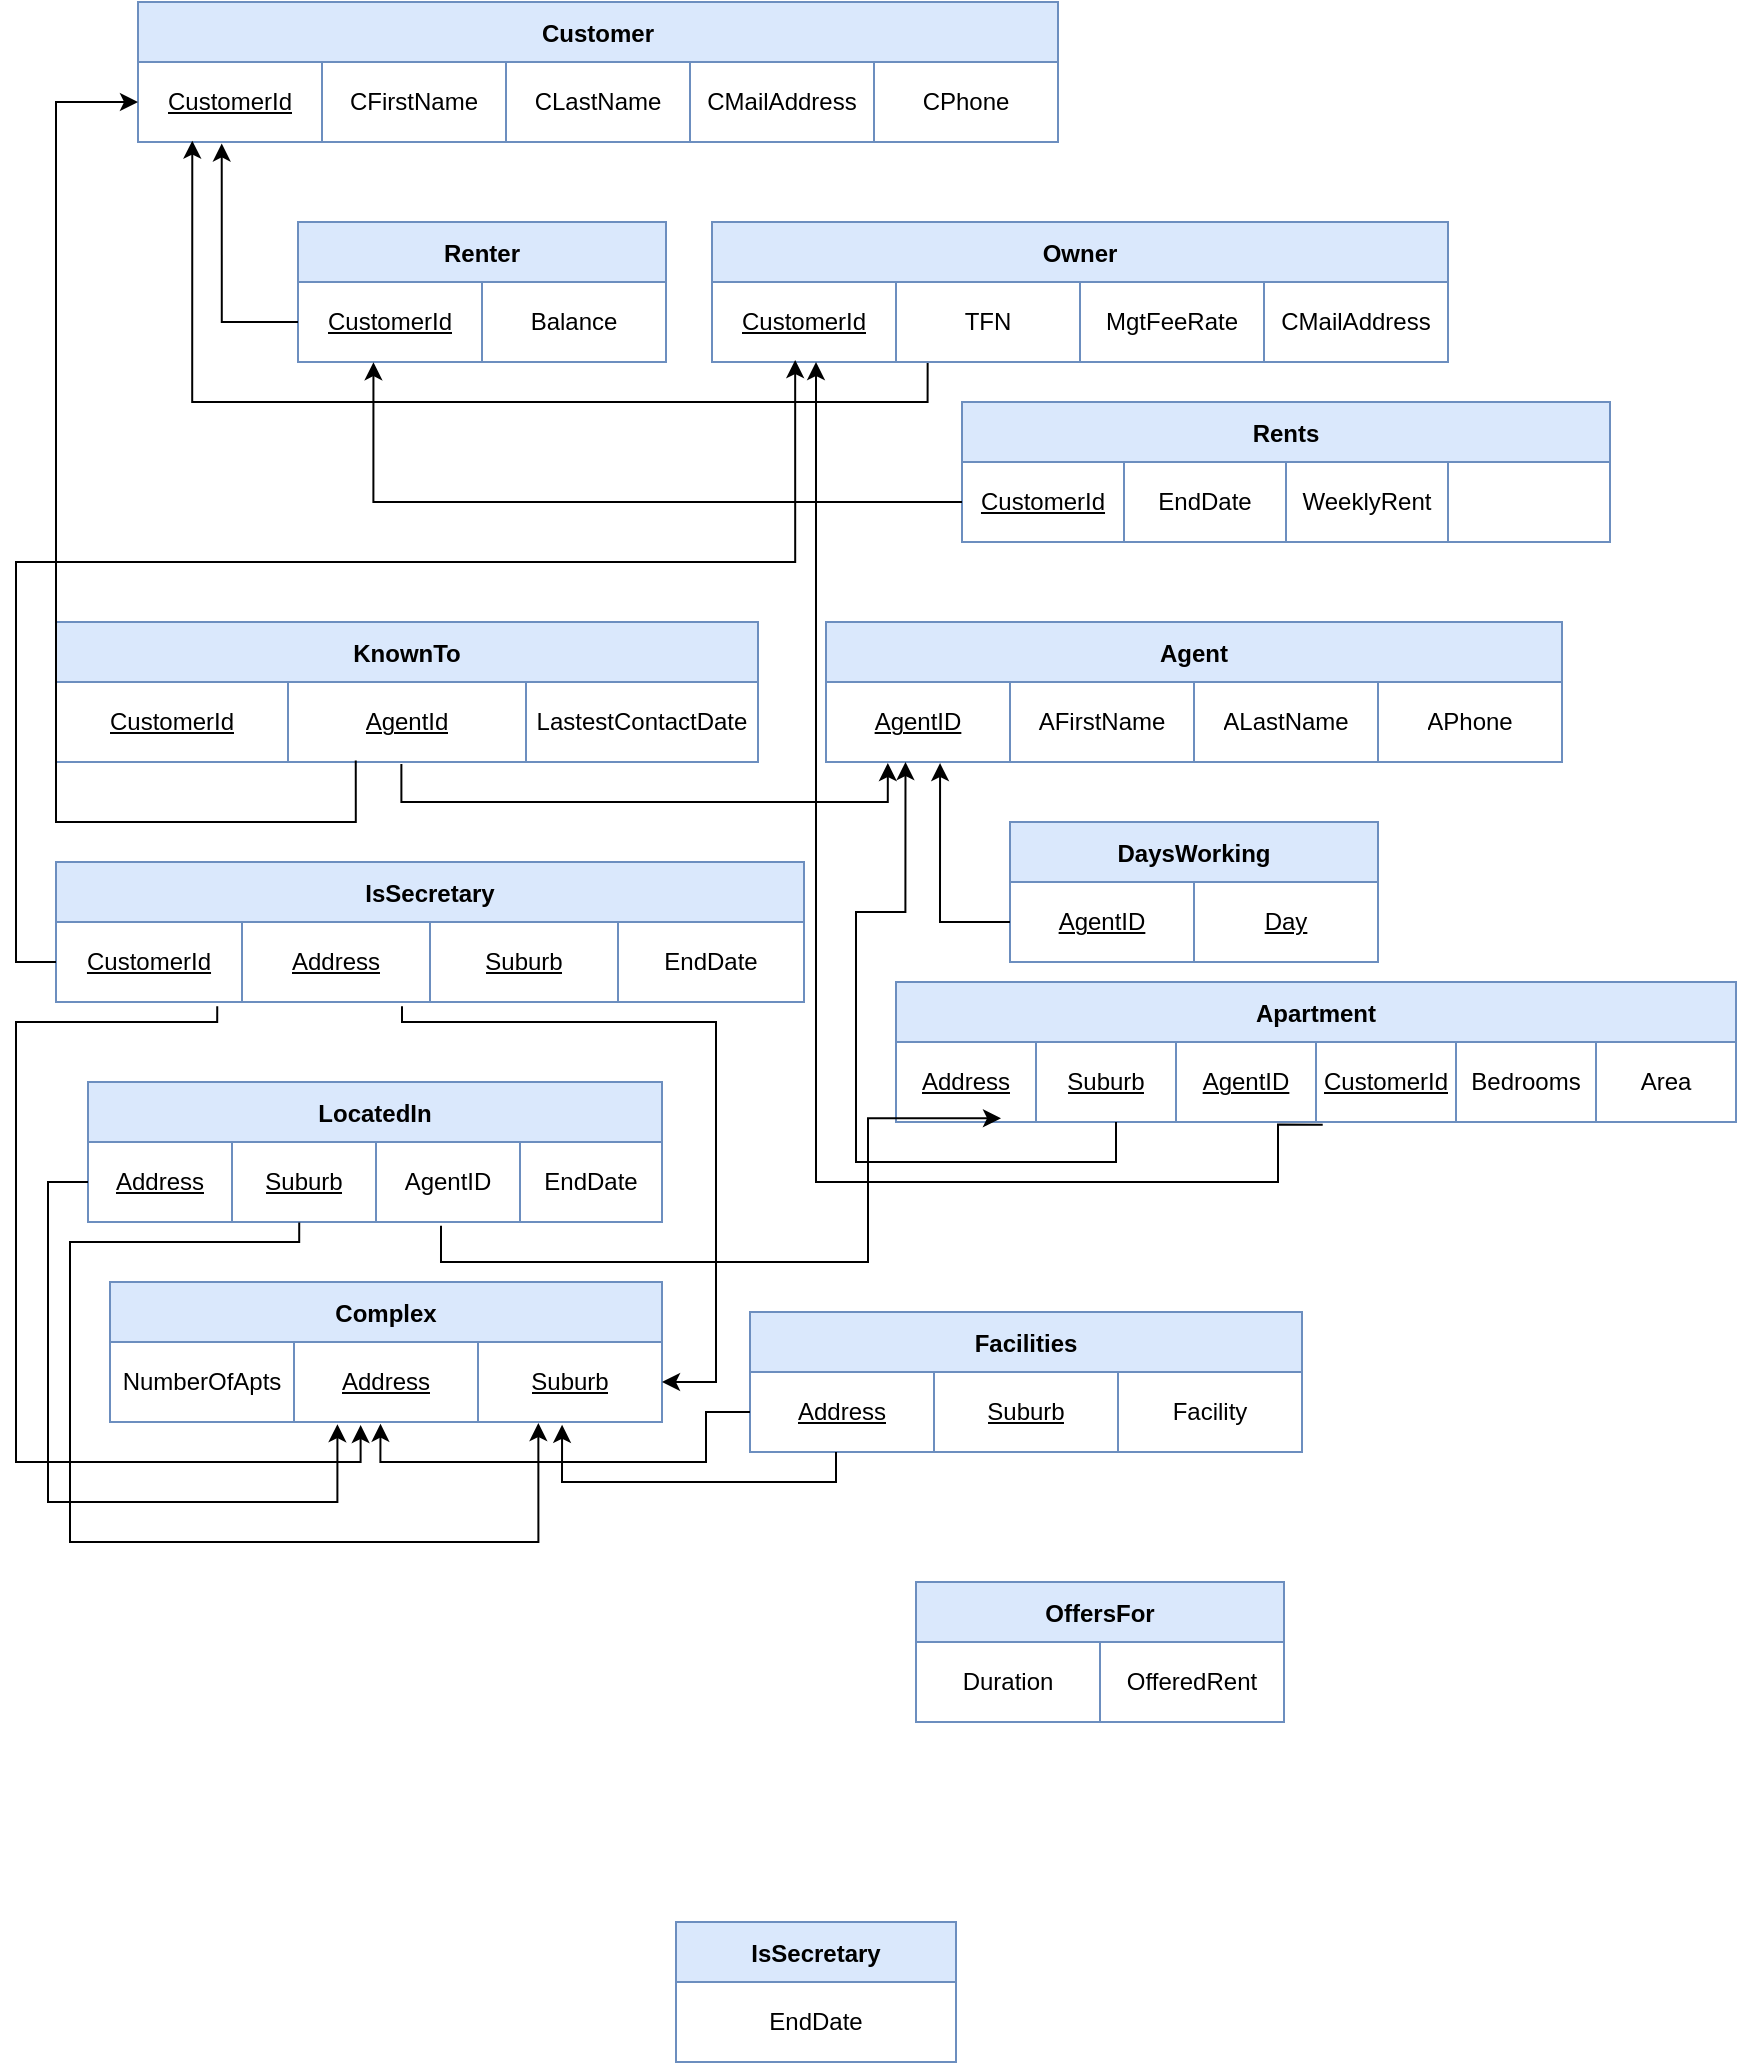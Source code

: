 <mxfile version="24.7.7">
  <diagram name="Page-1" id="ufqYNjg92byhrukvcaqh">
    <mxGraphModel dx="940" dy="607" grid="1" gridSize="10" guides="1" tooltips="1" connect="1" arrows="1" fold="1" page="1" pageScale="1" pageWidth="850" pageHeight="1100" background="none" math="0" shadow="0">
      <root>
        <mxCell id="0" />
        <mxCell id="1" parent="0" />
        <mxCell id="2R5hjLg45iW2WfX7kjv6-1" value="Customer" style="shape=table;startSize=30;container=1;collapsible=0;childLayout=tableLayout;fillColor=#dae8fc;strokeColor=#6c8ebf;fontStyle=1" vertex="1" parent="1">
          <mxGeometry x="81" y="40" width="460" height="70" as="geometry" />
        </mxCell>
        <mxCell id="2R5hjLg45iW2WfX7kjv6-6" value="" style="shape=tableRow;horizontal=0;startSize=0;swimlaneHead=0;swimlaneBody=0;strokeColor=inherit;top=0;left=0;bottom=0;right=0;collapsible=0;dropTarget=0;fillColor=none;points=[[0,0.5],[1,0.5]];portConstraint=eastwest;" vertex="1" parent="2R5hjLg45iW2WfX7kjv6-1">
          <mxGeometry y="30" width="460" height="40" as="geometry" />
        </mxCell>
        <mxCell id="2R5hjLg45iW2WfX7kjv6-7" value="&lt;u&gt;CustomerId&lt;/u&gt;" style="shape=partialRectangle;html=1;whiteSpace=wrap;connectable=0;strokeColor=inherit;overflow=hidden;fillColor=none;top=0;left=0;bottom=0;right=0;pointerEvents=1;fontStyle=0" vertex="1" parent="2R5hjLg45iW2WfX7kjv6-6">
          <mxGeometry width="92" height="40" as="geometry">
            <mxRectangle width="92" height="40" as="alternateBounds" />
          </mxGeometry>
        </mxCell>
        <mxCell id="2R5hjLg45iW2WfX7kjv6-8" value="CFirstName" style="shape=partialRectangle;html=1;whiteSpace=wrap;connectable=0;strokeColor=inherit;overflow=hidden;fillColor=none;top=0;left=0;bottom=0;right=0;pointerEvents=1;" vertex="1" parent="2R5hjLg45iW2WfX7kjv6-6">
          <mxGeometry x="92" width="92" height="40" as="geometry">
            <mxRectangle width="92" height="40" as="alternateBounds" />
          </mxGeometry>
        </mxCell>
        <mxCell id="2R5hjLg45iW2WfX7kjv6-9" value="CLastName" style="shape=partialRectangle;html=1;whiteSpace=wrap;connectable=0;strokeColor=inherit;overflow=hidden;fillColor=none;top=0;left=0;bottom=0;right=0;pointerEvents=1;" vertex="1" parent="2R5hjLg45iW2WfX7kjv6-6">
          <mxGeometry x="184" width="92" height="40" as="geometry">
            <mxRectangle width="92" height="40" as="alternateBounds" />
          </mxGeometry>
        </mxCell>
        <mxCell id="2R5hjLg45iW2WfX7kjv6-35" value="CMailAddress" style="shape=partialRectangle;html=1;whiteSpace=wrap;connectable=0;strokeColor=inherit;overflow=hidden;fillColor=none;top=0;left=0;bottom=0;right=0;pointerEvents=1;" vertex="1" parent="2R5hjLg45iW2WfX7kjv6-6">
          <mxGeometry x="276" width="92" height="40" as="geometry">
            <mxRectangle width="92" height="40" as="alternateBounds" />
          </mxGeometry>
        </mxCell>
        <mxCell id="2R5hjLg45iW2WfX7kjv6-36" value="CPhone" style="shape=partialRectangle;html=1;whiteSpace=wrap;connectable=0;strokeColor=inherit;overflow=hidden;fillColor=none;top=0;left=0;bottom=0;right=0;pointerEvents=1;" vertex="1" parent="2R5hjLg45iW2WfX7kjv6-6">
          <mxGeometry x="368" width="92" height="40" as="geometry">
            <mxRectangle width="92" height="40" as="alternateBounds" />
          </mxGeometry>
        </mxCell>
        <mxCell id="2R5hjLg45iW2WfX7kjv6-38" value="Owner" style="shape=table;startSize=30;container=1;collapsible=0;childLayout=tableLayout;fillColor=#dae8fc;strokeColor=#6c8ebf;fontStyle=1" vertex="1" parent="1">
          <mxGeometry x="368" y="150" width="368" height="70" as="geometry" />
        </mxCell>
        <mxCell id="2R5hjLg45iW2WfX7kjv6-39" value="" style="shape=tableRow;horizontal=0;startSize=0;swimlaneHead=0;swimlaneBody=0;strokeColor=inherit;top=0;left=0;bottom=0;right=0;collapsible=0;dropTarget=0;fillColor=none;points=[[0,0.5],[1,0.5]];portConstraint=eastwest;" vertex="1" parent="2R5hjLg45iW2WfX7kjv6-38">
          <mxGeometry y="30" width="368" height="40" as="geometry" />
        </mxCell>
        <mxCell id="2R5hjLg45iW2WfX7kjv6-119" value="&lt;u&gt;CustomerId&lt;/u&gt;" style="shape=partialRectangle;html=1;whiteSpace=wrap;connectable=0;strokeColor=inherit;overflow=hidden;fillColor=none;top=0;left=0;bottom=0;right=0;pointerEvents=1;" vertex="1" parent="2R5hjLg45iW2WfX7kjv6-39">
          <mxGeometry width="92" height="40" as="geometry">
            <mxRectangle width="92" height="40" as="alternateBounds" />
          </mxGeometry>
        </mxCell>
        <mxCell id="2R5hjLg45iW2WfX7kjv6-41" value="TFN" style="shape=partialRectangle;html=1;whiteSpace=wrap;connectable=0;strokeColor=inherit;overflow=hidden;fillColor=none;top=0;left=0;bottom=0;right=0;pointerEvents=1;" vertex="1" parent="2R5hjLg45iW2WfX7kjv6-39">
          <mxGeometry x="92" width="92" height="40" as="geometry">
            <mxRectangle width="92" height="40" as="alternateBounds" />
          </mxGeometry>
        </mxCell>
        <mxCell id="2R5hjLg45iW2WfX7kjv6-42" value="MgtFeeRate" style="shape=partialRectangle;html=1;whiteSpace=wrap;connectable=0;strokeColor=inherit;overflow=hidden;fillColor=none;top=0;left=0;bottom=0;right=0;pointerEvents=1;" vertex="1" parent="2R5hjLg45iW2WfX7kjv6-39">
          <mxGeometry x="184" width="92" height="40" as="geometry">
            <mxRectangle width="92" height="40" as="alternateBounds" />
          </mxGeometry>
        </mxCell>
        <mxCell id="2R5hjLg45iW2WfX7kjv6-43" value="CMailAddress" style="shape=partialRectangle;html=1;whiteSpace=wrap;connectable=0;strokeColor=inherit;overflow=hidden;fillColor=none;top=0;left=0;bottom=0;right=0;pointerEvents=1;" vertex="1" parent="2R5hjLg45iW2WfX7kjv6-39">
          <mxGeometry x="276" width="92" height="40" as="geometry">
            <mxRectangle width="92" height="40" as="alternateBounds" />
          </mxGeometry>
        </mxCell>
        <mxCell id="2R5hjLg45iW2WfX7kjv6-45" value="Renter" style="shape=table;startSize=30;container=1;collapsible=0;childLayout=tableLayout;fillColor=#dae8fc;strokeColor=#6c8ebf;fontStyle=1" vertex="1" parent="1">
          <mxGeometry x="161" y="150" width="184" height="70" as="geometry" />
        </mxCell>
        <mxCell id="2R5hjLg45iW2WfX7kjv6-46" value="" style="shape=tableRow;horizontal=0;startSize=0;swimlaneHead=0;swimlaneBody=0;strokeColor=inherit;top=0;left=0;bottom=0;right=0;collapsible=0;dropTarget=0;fillColor=none;points=[[0,0.5],[1,0.5]];portConstraint=eastwest;" vertex="1" parent="2R5hjLg45iW2WfX7kjv6-45">
          <mxGeometry y="30" width="184" height="40" as="geometry" />
        </mxCell>
        <mxCell id="2R5hjLg45iW2WfX7kjv6-120" value="&lt;u&gt;CustomerId&lt;/u&gt;" style="shape=partialRectangle;html=1;whiteSpace=wrap;connectable=0;strokeColor=inherit;overflow=hidden;fillColor=none;top=0;left=0;bottom=0;right=0;pointerEvents=1;" vertex="1" parent="2R5hjLg45iW2WfX7kjv6-46">
          <mxGeometry width="92" height="40" as="geometry">
            <mxRectangle width="92" height="40" as="alternateBounds" />
          </mxGeometry>
        </mxCell>
        <mxCell id="2R5hjLg45iW2WfX7kjv6-48" value="Balance" style="shape=partialRectangle;html=1;whiteSpace=wrap;connectable=0;strokeColor=inherit;overflow=hidden;fillColor=none;top=0;left=0;bottom=0;right=0;pointerEvents=1;" vertex="1" parent="2R5hjLg45iW2WfX7kjv6-46">
          <mxGeometry x="92" width="92" height="40" as="geometry">
            <mxRectangle width="92" height="40" as="alternateBounds" />
          </mxGeometry>
        </mxCell>
        <mxCell id="2R5hjLg45iW2WfX7kjv6-50" value="Complex" style="shape=table;startSize=30;container=1;collapsible=0;childLayout=tableLayout;fillColor=#dae8fc;strokeColor=#6c8ebf;fontStyle=1" vertex="1" parent="1">
          <mxGeometry x="67" y="680" width="276" height="70" as="geometry" />
        </mxCell>
        <mxCell id="2R5hjLg45iW2WfX7kjv6-51" value="" style="shape=tableRow;horizontal=0;startSize=0;swimlaneHead=0;swimlaneBody=0;strokeColor=inherit;top=0;left=0;bottom=0;right=0;collapsible=0;dropTarget=0;fillColor=none;points=[[0,0.5],[1,0.5]];portConstraint=eastwest;" vertex="1" parent="2R5hjLg45iW2WfX7kjv6-50">
          <mxGeometry y="30" width="276" height="40" as="geometry" />
        </mxCell>
        <mxCell id="2R5hjLg45iW2WfX7kjv6-52" value="NumberOfApts" style="shape=partialRectangle;html=1;whiteSpace=wrap;connectable=0;strokeColor=inherit;overflow=hidden;fillColor=none;top=0;left=0;bottom=0;right=0;pointerEvents=1;" vertex="1" parent="2R5hjLg45iW2WfX7kjv6-51">
          <mxGeometry width="92" height="40" as="geometry">
            <mxRectangle width="92" height="40" as="alternateBounds" />
          </mxGeometry>
        </mxCell>
        <mxCell id="2R5hjLg45iW2WfX7kjv6-53" value="&lt;u&gt;Address&lt;/u&gt;" style="shape=partialRectangle;html=1;whiteSpace=wrap;connectable=0;strokeColor=inherit;overflow=hidden;fillColor=none;top=0;left=0;bottom=0;right=0;pointerEvents=1;" vertex="1" parent="2R5hjLg45iW2WfX7kjv6-51">
          <mxGeometry x="92" width="92" height="40" as="geometry">
            <mxRectangle width="92" height="40" as="alternateBounds" />
          </mxGeometry>
        </mxCell>
        <mxCell id="2R5hjLg45iW2WfX7kjv6-54" value="&lt;u&gt;Suburb&lt;/u&gt;" style="shape=partialRectangle;html=1;whiteSpace=wrap;connectable=0;strokeColor=inherit;overflow=hidden;fillColor=none;top=0;left=0;bottom=0;right=0;pointerEvents=1;" vertex="1" parent="2R5hjLg45iW2WfX7kjv6-51">
          <mxGeometry x="184" width="92" height="40" as="geometry">
            <mxRectangle width="92" height="40" as="alternateBounds" />
          </mxGeometry>
        </mxCell>
        <mxCell id="2R5hjLg45iW2WfX7kjv6-56" value="Facilities" style="shape=table;startSize=30;container=1;collapsible=0;childLayout=tableLayout;fillColor=#dae8fc;strokeColor=#6c8ebf;fontStyle=1" vertex="1" parent="1">
          <mxGeometry x="387" y="695" width="276" height="70" as="geometry" />
        </mxCell>
        <mxCell id="2R5hjLg45iW2WfX7kjv6-57" value="" style="shape=tableRow;horizontal=0;startSize=0;swimlaneHead=0;swimlaneBody=0;strokeColor=inherit;top=0;left=0;bottom=0;right=0;collapsible=0;dropTarget=0;fillColor=none;points=[[0,0.5],[1,0.5]];portConstraint=eastwest;" vertex="1" parent="2R5hjLg45iW2WfX7kjv6-56">
          <mxGeometry y="30" width="276" height="40" as="geometry" />
        </mxCell>
        <mxCell id="2R5hjLg45iW2WfX7kjv6-58" value="&lt;u&gt;Address&lt;/u&gt;" style="shape=partialRectangle;html=1;whiteSpace=wrap;connectable=0;strokeColor=inherit;overflow=hidden;fillColor=none;top=0;left=0;bottom=0;right=0;pointerEvents=1;" vertex="1" parent="2R5hjLg45iW2WfX7kjv6-57">
          <mxGeometry width="92" height="40" as="geometry">
            <mxRectangle width="92" height="40" as="alternateBounds" />
          </mxGeometry>
        </mxCell>
        <mxCell id="2R5hjLg45iW2WfX7kjv6-59" value="&lt;u&gt;Suburb&lt;/u&gt;" style="shape=partialRectangle;html=1;whiteSpace=wrap;connectable=0;strokeColor=inherit;overflow=hidden;fillColor=none;top=0;left=0;bottom=0;right=0;pointerEvents=1;" vertex="1" parent="2R5hjLg45iW2WfX7kjv6-57">
          <mxGeometry x="92" width="92" height="40" as="geometry">
            <mxRectangle width="92" height="40" as="alternateBounds" />
          </mxGeometry>
        </mxCell>
        <mxCell id="2R5hjLg45iW2WfX7kjv6-61" value="Facility" style="shape=partialRectangle;html=1;whiteSpace=wrap;connectable=0;strokeColor=inherit;overflow=hidden;fillColor=none;top=0;left=0;bottom=0;right=0;pointerEvents=1;" vertex="1" parent="2R5hjLg45iW2WfX7kjv6-57">
          <mxGeometry x="184" width="92" height="40" as="geometry">
            <mxRectangle width="92" height="40" as="alternateBounds" />
          </mxGeometry>
        </mxCell>
        <mxCell id="2R5hjLg45iW2WfX7kjv6-70" style="edgeStyle=orthogonalEdgeStyle;rounded=0;orthogonalLoop=1;jettySize=auto;html=1;exitX=0;exitY=0.5;exitDx=0;exitDy=0;entryX=0.49;entryY=1.021;entryDx=0;entryDy=0;entryPerimeter=0;" edge="1" parent="1" source="2R5hjLg45iW2WfX7kjv6-57" target="2R5hjLg45iW2WfX7kjv6-51">
          <mxGeometry relative="1" as="geometry">
            <mxPoint x="217" y="730" as="targetPoint" />
          </mxGeometry>
        </mxCell>
        <mxCell id="2R5hjLg45iW2WfX7kjv6-186" style="edgeStyle=orthogonalEdgeStyle;rounded=0;orthogonalLoop=1;jettySize=auto;html=1;exitX=0.508;exitY=1.033;exitDx=0;exitDy=0;exitPerimeter=0;" edge="1" parent="1" source="2R5hjLg45iW2WfX7kjv6-73" target="2R5hjLg45iW2WfX7kjv6-39">
          <mxGeometry relative="1" as="geometry">
            <mxPoint x="380" y="250" as="targetPoint" />
            <Array as="points">
              <mxPoint x="651" y="630" />
              <mxPoint x="420" y="630" />
            </Array>
          </mxGeometry>
        </mxCell>
        <mxCell id="2R5hjLg45iW2WfX7kjv6-72" value="Apartment" style="shape=table;startSize=30;container=1;collapsible=0;childLayout=tableLayout;fillColor=#dae8fc;strokeColor=#6c8ebf;fontStyle=1" vertex="1" parent="1">
          <mxGeometry x="460" y="530" width="420" height="70" as="geometry" />
        </mxCell>
        <mxCell id="2R5hjLg45iW2WfX7kjv6-73" value="" style="shape=tableRow;horizontal=0;startSize=0;swimlaneHead=0;swimlaneBody=0;strokeColor=inherit;top=0;left=0;bottom=0;right=0;collapsible=0;dropTarget=0;fillColor=none;points=[[0,0.5],[1,0.5]];portConstraint=eastwest;" vertex="1" parent="2R5hjLg45iW2WfX7kjv6-72">
          <mxGeometry y="30" width="420" height="40" as="geometry" />
        </mxCell>
        <mxCell id="2R5hjLg45iW2WfX7kjv6-192" value="&lt;u&gt;Address&lt;/u&gt;" style="shape=partialRectangle;html=1;whiteSpace=wrap;connectable=0;strokeColor=inherit;overflow=hidden;fillColor=none;top=0;left=0;bottom=0;right=0;pointerEvents=1;" vertex="1" parent="2R5hjLg45iW2WfX7kjv6-73">
          <mxGeometry width="70" height="40" as="geometry">
            <mxRectangle width="70" height="40" as="alternateBounds" />
          </mxGeometry>
        </mxCell>
        <mxCell id="2R5hjLg45iW2WfX7kjv6-191" value="&lt;u&gt;Suburb&lt;/u&gt;" style="shape=partialRectangle;html=1;whiteSpace=wrap;connectable=0;strokeColor=inherit;overflow=hidden;fillColor=none;top=0;left=0;bottom=0;right=0;pointerEvents=1;" vertex="1" parent="2R5hjLg45iW2WfX7kjv6-73">
          <mxGeometry x="70" width="70" height="40" as="geometry">
            <mxRectangle width="70" height="40" as="alternateBounds" />
          </mxGeometry>
        </mxCell>
        <mxCell id="2R5hjLg45iW2WfX7kjv6-74" value="&lt;u&gt;AgentID&lt;/u&gt;" style="shape=partialRectangle;html=1;whiteSpace=wrap;connectable=0;strokeColor=inherit;overflow=hidden;fillColor=none;top=0;left=0;bottom=0;right=0;pointerEvents=1;" vertex="1" parent="2R5hjLg45iW2WfX7kjv6-73">
          <mxGeometry x="140" width="70" height="40" as="geometry">
            <mxRectangle width="70" height="40" as="alternateBounds" />
          </mxGeometry>
        </mxCell>
        <mxCell id="2R5hjLg45iW2WfX7kjv6-185" value="&lt;u&gt;CustomerId&lt;/u&gt;" style="shape=partialRectangle;html=1;whiteSpace=wrap;connectable=0;strokeColor=inherit;overflow=hidden;fillColor=none;top=0;left=0;bottom=0;right=0;pointerEvents=1;" vertex="1" parent="2R5hjLg45iW2WfX7kjv6-73">
          <mxGeometry x="210" width="70" height="40" as="geometry">
            <mxRectangle width="70" height="40" as="alternateBounds" />
          </mxGeometry>
        </mxCell>
        <mxCell id="2R5hjLg45iW2WfX7kjv6-75" value="Bedrooms" style="shape=partialRectangle;html=1;whiteSpace=wrap;connectable=0;strokeColor=inherit;overflow=hidden;fillColor=none;top=0;left=0;bottom=0;right=0;pointerEvents=1;" vertex="1" parent="2R5hjLg45iW2WfX7kjv6-73">
          <mxGeometry x="280" width="70" height="40" as="geometry">
            <mxRectangle width="70" height="40" as="alternateBounds" />
          </mxGeometry>
        </mxCell>
        <mxCell id="2R5hjLg45iW2WfX7kjv6-76" value="Area" style="shape=partialRectangle;html=1;whiteSpace=wrap;connectable=0;strokeColor=inherit;overflow=hidden;fillColor=none;top=0;left=0;bottom=0;right=0;pointerEvents=1;" vertex="1" parent="2R5hjLg45iW2WfX7kjv6-73">
          <mxGeometry x="350" width="70" height="40" as="geometry">
            <mxRectangle width="70" height="40" as="alternateBounds" />
          </mxGeometry>
        </mxCell>
        <mxCell id="2R5hjLg45iW2WfX7kjv6-98" value="Rents" style="shape=table;startSize=30;container=1;collapsible=0;childLayout=tableLayout;fillColor=#dae8fc;strokeColor=#6c8ebf;fontStyle=1" vertex="1" parent="1">
          <mxGeometry x="493" y="240" width="324" height="70" as="geometry" />
        </mxCell>
        <mxCell id="2R5hjLg45iW2WfX7kjv6-99" value="" style="shape=tableRow;horizontal=0;startSize=0;swimlaneHead=0;swimlaneBody=0;strokeColor=inherit;top=0;left=0;bottom=0;right=0;collapsible=0;dropTarget=0;fillColor=none;points=[[0,0.5],[1,0.5]];portConstraint=eastwest;" vertex="1" parent="2R5hjLg45iW2WfX7kjv6-98">
          <mxGeometry y="30" width="324" height="40" as="geometry" />
        </mxCell>
        <mxCell id="2R5hjLg45iW2WfX7kjv6-188" value="&lt;u&gt;CustomerId&lt;/u&gt;" style="shape=partialRectangle;html=1;whiteSpace=wrap;connectable=0;strokeColor=inherit;overflow=hidden;fillColor=none;top=0;left=0;bottom=0;right=0;pointerEvents=1;" vertex="1" parent="2R5hjLg45iW2WfX7kjv6-99">
          <mxGeometry width="81" height="40" as="geometry">
            <mxRectangle width="81" height="40" as="alternateBounds" />
          </mxGeometry>
        </mxCell>
        <mxCell id="2R5hjLg45iW2WfX7kjv6-100" value="EndDate" style="shape=partialRectangle;html=1;whiteSpace=wrap;connectable=0;strokeColor=inherit;overflow=hidden;fillColor=none;top=0;left=0;bottom=0;right=0;pointerEvents=1;" vertex="1" parent="2R5hjLg45iW2WfX7kjv6-99">
          <mxGeometry x="81" width="81" height="40" as="geometry">
            <mxRectangle width="81" height="40" as="alternateBounds" />
          </mxGeometry>
        </mxCell>
        <mxCell id="2R5hjLg45iW2WfX7kjv6-101" value="WeeklyRent" style="shape=partialRectangle;html=1;whiteSpace=wrap;connectable=0;strokeColor=inherit;overflow=hidden;fillColor=none;top=0;left=0;bottom=0;right=0;pointerEvents=1;" vertex="1" parent="2R5hjLg45iW2WfX7kjv6-99">
          <mxGeometry x="162" width="81" height="40" as="geometry">
            <mxRectangle width="81" height="40" as="alternateBounds" />
          </mxGeometry>
        </mxCell>
        <mxCell id="2R5hjLg45iW2WfX7kjv6-190" style="shape=partialRectangle;html=1;whiteSpace=wrap;connectable=0;strokeColor=inherit;overflow=hidden;fillColor=none;top=0;left=0;bottom=0;right=0;pointerEvents=1;" vertex="1" parent="2R5hjLg45iW2WfX7kjv6-99">
          <mxGeometry x="243" width="81" height="40" as="geometry">
            <mxRectangle width="81" height="40" as="alternateBounds" />
          </mxGeometry>
        </mxCell>
        <mxCell id="2R5hjLg45iW2WfX7kjv6-102" value="OffersFor" style="shape=table;startSize=30;container=1;collapsible=0;childLayout=tableLayout;fillColor=#dae8fc;strokeColor=#6c8ebf;fontStyle=1" vertex="1" parent="1">
          <mxGeometry x="470" y="830" width="184" height="70" as="geometry" />
        </mxCell>
        <mxCell id="2R5hjLg45iW2WfX7kjv6-103" value="" style="shape=tableRow;horizontal=0;startSize=0;swimlaneHead=0;swimlaneBody=0;strokeColor=inherit;top=0;left=0;bottom=0;right=0;collapsible=0;dropTarget=0;fillColor=none;points=[[0,0.5],[1,0.5]];portConstraint=eastwest;" vertex="1" parent="2R5hjLg45iW2WfX7kjv6-102">
          <mxGeometry y="30" width="184" height="40" as="geometry" />
        </mxCell>
        <mxCell id="2R5hjLg45iW2WfX7kjv6-104" value="Duration" style="shape=partialRectangle;html=1;whiteSpace=wrap;connectable=0;strokeColor=inherit;overflow=hidden;fillColor=none;top=0;left=0;bottom=0;right=0;pointerEvents=1;" vertex="1" parent="2R5hjLg45iW2WfX7kjv6-103">
          <mxGeometry width="92" height="40" as="geometry">
            <mxRectangle width="92" height="40" as="alternateBounds" />
          </mxGeometry>
        </mxCell>
        <mxCell id="2R5hjLg45iW2WfX7kjv6-105" value="OfferedRent" style="shape=partialRectangle;html=1;whiteSpace=wrap;connectable=0;strokeColor=inherit;overflow=hidden;fillColor=none;top=0;left=0;bottom=0;right=0;pointerEvents=1;" vertex="1" parent="2R5hjLg45iW2WfX7kjv6-103">
          <mxGeometry x="92" width="92" height="40" as="geometry">
            <mxRectangle width="92" height="40" as="alternateBounds" />
          </mxGeometry>
        </mxCell>
        <mxCell id="2R5hjLg45iW2WfX7kjv6-106" value="KnownTo" style="shape=table;startSize=30;container=1;collapsible=0;childLayout=tableLayout;fillColor=#dae8fc;strokeColor=#6c8ebf;fontStyle=1" vertex="1" parent="1">
          <mxGeometry x="40" y="350" width="351" height="70" as="geometry" />
        </mxCell>
        <mxCell id="2R5hjLg45iW2WfX7kjv6-107" value="" style="shape=tableRow;horizontal=0;startSize=0;swimlaneHead=0;swimlaneBody=0;strokeColor=inherit;top=0;left=0;bottom=0;right=0;collapsible=0;dropTarget=0;fillColor=none;points=[[0,0.5],[1,0.5]];portConstraint=eastwest;" vertex="1" parent="2R5hjLg45iW2WfX7kjv6-106">
          <mxGeometry y="30" width="351" height="40" as="geometry" />
        </mxCell>
        <mxCell id="2R5hjLg45iW2WfX7kjv6-126" value="&lt;u&gt;CustomerId&lt;/u&gt;" style="shape=partialRectangle;html=1;whiteSpace=wrap;connectable=0;strokeColor=inherit;overflow=hidden;fillColor=none;top=0;left=0;bottom=0;right=0;pointerEvents=1;" vertex="1" parent="2R5hjLg45iW2WfX7kjv6-107">
          <mxGeometry width="116" height="40" as="geometry">
            <mxRectangle width="116" height="40" as="alternateBounds" />
          </mxGeometry>
        </mxCell>
        <mxCell id="2R5hjLg45iW2WfX7kjv6-127" value="&lt;u&gt;AgentId&lt;/u&gt;" style="shape=partialRectangle;html=1;whiteSpace=wrap;connectable=0;strokeColor=inherit;overflow=hidden;fillColor=none;top=0;left=0;bottom=0;right=0;pointerEvents=1;" vertex="1" parent="2R5hjLg45iW2WfX7kjv6-107">
          <mxGeometry x="116" width="119" height="40" as="geometry">
            <mxRectangle width="119" height="40" as="alternateBounds" />
          </mxGeometry>
        </mxCell>
        <mxCell id="2R5hjLg45iW2WfX7kjv6-108" value="LastestContactDate" style="shape=partialRectangle;html=1;whiteSpace=wrap;connectable=0;strokeColor=inherit;overflow=hidden;fillColor=none;top=0;left=0;bottom=0;right=0;pointerEvents=1;" vertex="1" parent="2R5hjLg45iW2WfX7kjv6-107">
          <mxGeometry x="235" width="116" height="40" as="geometry">
            <mxRectangle width="116" height="40" as="alternateBounds" />
          </mxGeometry>
        </mxCell>
        <mxCell id="2R5hjLg45iW2WfX7kjv6-110" value="IsSecretary" style="shape=table;startSize=30;container=1;collapsible=0;childLayout=tableLayout;fillColor=#dae8fc;strokeColor=#6c8ebf;fontStyle=1" vertex="1" parent="1">
          <mxGeometry x="40" y="470" width="374" height="70" as="geometry" />
        </mxCell>
        <mxCell id="2R5hjLg45iW2WfX7kjv6-111" value="" style="shape=tableRow;horizontal=0;startSize=0;swimlaneHead=0;swimlaneBody=0;strokeColor=inherit;top=0;left=0;bottom=0;right=0;collapsible=0;dropTarget=0;fillColor=none;points=[[0,0.5],[1,0.5]];portConstraint=eastwest;" vertex="1" parent="2R5hjLg45iW2WfX7kjv6-110">
          <mxGeometry y="30" width="374" height="40" as="geometry" />
        </mxCell>
        <mxCell id="2R5hjLg45iW2WfX7kjv6-165" value="&lt;u&gt;CustomerId&lt;/u&gt;" style="shape=partialRectangle;html=1;whiteSpace=wrap;connectable=0;strokeColor=inherit;overflow=hidden;fillColor=none;top=0;left=0;bottom=0;right=0;pointerEvents=1;" vertex="1" parent="2R5hjLg45iW2WfX7kjv6-111">
          <mxGeometry width="93" height="40" as="geometry">
            <mxRectangle width="93" height="40" as="alternateBounds" />
          </mxGeometry>
        </mxCell>
        <mxCell id="2R5hjLg45iW2WfX7kjv6-168" value="&lt;u&gt;Address&lt;/u&gt;" style="shape=partialRectangle;html=1;whiteSpace=wrap;connectable=0;strokeColor=inherit;overflow=hidden;fillColor=none;top=0;left=0;bottom=0;right=0;pointerEvents=1;" vertex="1" parent="2R5hjLg45iW2WfX7kjv6-111">
          <mxGeometry x="93" width="94" height="40" as="geometry">
            <mxRectangle width="94" height="40" as="alternateBounds" />
          </mxGeometry>
        </mxCell>
        <mxCell id="2R5hjLg45iW2WfX7kjv6-166" value="&lt;u&gt;Suburb&lt;/u&gt;" style="shape=partialRectangle;html=1;whiteSpace=wrap;connectable=0;strokeColor=inherit;overflow=hidden;fillColor=none;top=0;left=0;bottom=0;right=0;pointerEvents=1;" vertex="1" parent="2R5hjLg45iW2WfX7kjv6-111">
          <mxGeometry x="187" width="94" height="40" as="geometry">
            <mxRectangle width="94" height="40" as="alternateBounds" />
          </mxGeometry>
        </mxCell>
        <mxCell id="2R5hjLg45iW2WfX7kjv6-112" value="EndDate" style="shape=partialRectangle;html=1;whiteSpace=wrap;connectable=0;strokeColor=inherit;overflow=hidden;fillColor=none;top=0;left=0;bottom=0;right=0;pointerEvents=1;" vertex="1" parent="2R5hjLg45iW2WfX7kjv6-111">
          <mxGeometry x="281" width="93" height="40" as="geometry">
            <mxRectangle width="93" height="40" as="alternateBounds" />
          </mxGeometry>
        </mxCell>
        <mxCell id="2R5hjLg45iW2WfX7kjv6-113" value="IsSecretary" style="shape=table;startSize=30;container=1;collapsible=0;childLayout=tableLayout;fillColor=#dae8fc;strokeColor=#6c8ebf;fontStyle=1" vertex="1" parent="1">
          <mxGeometry x="350" y="1000" width="140" height="70" as="geometry" />
        </mxCell>
        <mxCell id="2R5hjLg45iW2WfX7kjv6-114" value="" style="shape=tableRow;horizontal=0;startSize=0;swimlaneHead=0;swimlaneBody=0;strokeColor=inherit;top=0;left=0;bottom=0;right=0;collapsible=0;dropTarget=0;fillColor=none;points=[[0,0.5],[1,0.5]];portConstraint=eastwest;" vertex="1" parent="2R5hjLg45iW2WfX7kjv6-113">
          <mxGeometry y="30" width="140" height="40" as="geometry" />
        </mxCell>
        <mxCell id="2R5hjLg45iW2WfX7kjv6-115" value="EndDate" style="shape=partialRectangle;html=1;whiteSpace=wrap;connectable=0;strokeColor=inherit;overflow=hidden;fillColor=none;top=0;left=0;bottom=0;right=0;pointerEvents=1;" vertex="1" parent="2R5hjLg45iW2WfX7kjv6-114">
          <mxGeometry width="140" height="40" as="geometry">
            <mxRectangle width="140" height="40" as="alternateBounds" />
          </mxGeometry>
        </mxCell>
        <mxCell id="2R5hjLg45iW2WfX7kjv6-116" value="LocatedIn" style="shape=table;startSize=30;container=1;collapsible=0;childLayout=tableLayout;fillColor=#dae8fc;strokeColor=#6c8ebf;fontStyle=1" vertex="1" parent="1">
          <mxGeometry x="56" y="580" width="287" height="70" as="geometry" />
        </mxCell>
        <mxCell id="2R5hjLg45iW2WfX7kjv6-117" value="" style="shape=tableRow;horizontal=0;startSize=0;swimlaneHead=0;swimlaneBody=0;strokeColor=inherit;top=0;left=0;bottom=0;right=0;collapsible=0;dropTarget=0;fillColor=none;points=[[0,0.5],[1,0.5]];portConstraint=eastwest;" vertex="1" parent="2R5hjLg45iW2WfX7kjv6-116">
          <mxGeometry y="30" width="287" height="40" as="geometry" />
        </mxCell>
        <mxCell id="2R5hjLg45iW2WfX7kjv6-176" value="&lt;u&gt;Address&lt;/u&gt;" style="shape=partialRectangle;html=1;whiteSpace=wrap;connectable=0;strokeColor=inherit;overflow=hidden;fillColor=none;top=0;left=0;bottom=0;right=0;pointerEvents=1;" vertex="1" parent="2R5hjLg45iW2WfX7kjv6-117">
          <mxGeometry width="72" height="40" as="geometry">
            <mxRectangle width="72" height="40" as="alternateBounds" />
          </mxGeometry>
        </mxCell>
        <mxCell id="2R5hjLg45iW2WfX7kjv6-175" value="&lt;u&gt;Suburb&lt;/u&gt;" style="shape=partialRectangle;html=1;whiteSpace=wrap;connectable=0;strokeColor=inherit;overflow=hidden;fillColor=none;top=0;left=0;bottom=0;right=0;pointerEvents=1;" vertex="1" parent="2R5hjLg45iW2WfX7kjv6-117">
          <mxGeometry x="72" width="72" height="40" as="geometry">
            <mxRectangle width="72" height="40" as="alternateBounds" />
          </mxGeometry>
        </mxCell>
        <mxCell id="2R5hjLg45iW2WfX7kjv6-173" value="AgentID" style="shape=partialRectangle;html=1;whiteSpace=wrap;connectable=0;strokeColor=inherit;overflow=hidden;fillColor=none;top=0;left=0;bottom=0;right=0;pointerEvents=1;" vertex="1" parent="2R5hjLg45iW2WfX7kjv6-117">
          <mxGeometry x="144" width="72" height="40" as="geometry">
            <mxRectangle width="72" height="40" as="alternateBounds" />
          </mxGeometry>
        </mxCell>
        <mxCell id="2R5hjLg45iW2WfX7kjv6-118" value="EndDate" style="shape=partialRectangle;html=1;whiteSpace=wrap;connectable=0;strokeColor=inherit;overflow=hidden;fillColor=none;top=0;left=0;bottom=0;right=0;pointerEvents=1;" vertex="1" parent="2R5hjLg45iW2WfX7kjv6-117">
          <mxGeometry x="216" width="71" height="40" as="geometry">
            <mxRectangle width="71" height="40" as="alternateBounds" />
          </mxGeometry>
        </mxCell>
        <mxCell id="2R5hjLg45iW2WfX7kjv6-124" style="edgeStyle=orthogonalEdgeStyle;rounded=0;orthogonalLoop=1;jettySize=auto;html=1;entryX=0.091;entryY=1.018;entryDx=0;entryDy=0;entryPerimeter=0;exitX=0;exitY=0.5;exitDx=0;exitDy=0;" edge="1" parent="1" source="2R5hjLg45iW2WfX7kjv6-46" target="2R5hjLg45iW2WfX7kjv6-6">
          <mxGeometry relative="1" as="geometry">
            <Array as="points">
              <mxPoint x="123" y="200" />
            </Array>
          </mxGeometry>
        </mxCell>
        <mxCell id="2R5hjLg45iW2WfX7kjv6-125" style="edgeStyle=orthogonalEdgeStyle;rounded=0;orthogonalLoop=1;jettySize=auto;html=1;exitX=0.293;exitY=1.013;exitDx=0;exitDy=0;exitPerimeter=0;entryX=0.059;entryY=0.983;entryDx=0;entryDy=0;entryPerimeter=0;" edge="1" parent="1" source="2R5hjLg45iW2WfX7kjv6-39" target="2R5hjLg45iW2WfX7kjv6-6">
          <mxGeometry relative="1" as="geometry">
            <mxPoint x="281.0" y="250" as="targetPoint" />
          </mxGeometry>
        </mxCell>
        <mxCell id="2R5hjLg45iW2WfX7kjv6-77" value="Agent" style="shape=table;startSize=30;container=1;collapsible=0;childLayout=tableLayout;fillColor=#dae8fc;strokeColor=#6c8ebf;fontStyle=1" vertex="1" parent="1">
          <mxGeometry x="425" y="350" width="368" height="70" as="geometry" />
        </mxCell>
        <mxCell id="2R5hjLg45iW2WfX7kjv6-78" value="" style="shape=tableRow;horizontal=0;startSize=0;swimlaneHead=0;swimlaneBody=0;strokeColor=inherit;top=0;left=0;bottom=0;right=0;collapsible=0;dropTarget=0;fillColor=none;points=[[0,0.5],[1,0.5]];portConstraint=eastwest;" vertex="1" parent="2R5hjLg45iW2WfX7kjv6-77">
          <mxGeometry y="30" width="368" height="40" as="geometry" />
        </mxCell>
        <mxCell id="2R5hjLg45iW2WfX7kjv6-79" value="&lt;u&gt;AgentID&lt;/u&gt;" style="shape=partialRectangle;html=1;whiteSpace=wrap;connectable=0;strokeColor=inherit;overflow=hidden;fillColor=none;top=0;left=0;bottom=0;right=0;pointerEvents=1;" vertex="1" parent="2R5hjLg45iW2WfX7kjv6-78">
          <mxGeometry width="92" height="40" as="geometry">
            <mxRectangle width="92" height="40" as="alternateBounds" />
          </mxGeometry>
        </mxCell>
        <mxCell id="2R5hjLg45iW2WfX7kjv6-80" value="AFirstName" style="shape=partialRectangle;html=1;whiteSpace=wrap;connectable=0;strokeColor=inherit;overflow=hidden;fillColor=none;top=0;left=0;bottom=0;right=0;pointerEvents=1;" vertex="1" parent="2R5hjLg45iW2WfX7kjv6-78">
          <mxGeometry x="92" width="92" height="40" as="geometry">
            <mxRectangle width="92" height="40" as="alternateBounds" />
          </mxGeometry>
        </mxCell>
        <mxCell id="2R5hjLg45iW2WfX7kjv6-81" value="ALastName" style="shape=partialRectangle;html=1;whiteSpace=wrap;connectable=0;strokeColor=inherit;overflow=hidden;fillColor=none;top=0;left=0;bottom=0;right=0;pointerEvents=1;" vertex="1" parent="2R5hjLg45iW2WfX7kjv6-78">
          <mxGeometry x="184" width="92" height="40" as="geometry">
            <mxRectangle width="92" height="40" as="alternateBounds" />
          </mxGeometry>
        </mxCell>
        <mxCell id="2R5hjLg45iW2WfX7kjv6-82" value="APhone" style="shape=partialRectangle;html=1;whiteSpace=wrap;connectable=0;strokeColor=inherit;overflow=hidden;fillColor=none;top=0;left=0;bottom=0;right=0;pointerEvents=1;" vertex="1" parent="2R5hjLg45iW2WfX7kjv6-78">
          <mxGeometry x="276" width="92" height="40" as="geometry">
            <mxRectangle width="92" height="40" as="alternateBounds" />
          </mxGeometry>
        </mxCell>
        <mxCell id="2R5hjLg45iW2WfX7kjv6-84" value="DaysWorking" style="shape=table;startSize=30;container=1;collapsible=0;childLayout=tableLayout;fillColor=#dae8fc;strokeColor=#6c8ebf;fontStyle=1" vertex="1" parent="1">
          <mxGeometry x="517" y="450" width="184" height="70" as="geometry" />
        </mxCell>
        <mxCell id="2R5hjLg45iW2WfX7kjv6-85" value="" style="shape=tableRow;horizontal=0;startSize=0;swimlaneHead=0;swimlaneBody=0;strokeColor=inherit;top=0;left=0;bottom=0;right=0;collapsible=0;dropTarget=0;fillColor=none;points=[[0,0.5],[1,0.5]];portConstraint=eastwest;" vertex="1" parent="2R5hjLg45iW2WfX7kjv6-84">
          <mxGeometry y="30" width="184" height="40" as="geometry" />
        </mxCell>
        <mxCell id="2R5hjLg45iW2WfX7kjv6-86" value="&lt;u&gt;AgentID&lt;/u&gt;" style="shape=partialRectangle;html=1;whiteSpace=wrap;connectable=0;strokeColor=inherit;overflow=hidden;fillColor=none;top=0;left=0;bottom=0;right=0;pointerEvents=1;" vertex="1" parent="2R5hjLg45iW2WfX7kjv6-85">
          <mxGeometry width="92" height="40" as="geometry">
            <mxRectangle width="92" height="40" as="alternateBounds" />
          </mxGeometry>
        </mxCell>
        <mxCell id="2R5hjLg45iW2WfX7kjv6-87" value="&lt;u&gt;Day&lt;/u&gt;" style="shape=partialRectangle;html=1;whiteSpace=wrap;connectable=0;strokeColor=inherit;overflow=hidden;fillColor=none;top=0;left=0;bottom=0;right=0;pointerEvents=1;" vertex="1" parent="2R5hjLg45iW2WfX7kjv6-85">
          <mxGeometry x="92" width="92" height="40" as="geometry">
            <mxRectangle width="92" height="40" as="alternateBounds" />
          </mxGeometry>
        </mxCell>
        <mxCell id="2R5hjLg45iW2WfX7kjv6-160" style="edgeStyle=orthogonalEdgeStyle;rounded=0;orthogonalLoop=1;jettySize=auto;html=1;exitX=0.427;exitY=0.981;exitDx=0;exitDy=0;exitPerimeter=0;" edge="1" parent="1" source="2R5hjLg45iW2WfX7kjv6-107" target="2R5hjLg45iW2WfX7kjv6-6">
          <mxGeometry relative="1" as="geometry">
            <Array as="points">
              <mxPoint x="190" y="450" />
              <mxPoint x="40" y="450" />
              <mxPoint x="40" y="90" />
            </Array>
          </mxGeometry>
        </mxCell>
        <mxCell id="2R5hjLg45iW2WfX7kjv6-161" style="edgeStyle=orthogonalEdgeStyle;rounded=0;orthogonalLoop=1;jettySize=auto;html=1;entryX=0.084;entryY=1.013;entryDx=0;entryDy=0;entryPerimeter=0;exitX=0.492;exitY=1.024;exitDx=0;exitDy=0;exitPerimeter=0;" edge="1" parent="1" source="2R5hjLg45iW2WfX7kjv6-107" target="2R5hjLg45iW2WfX7kjv6-78">
          <mxGeometry relative="1" as="geometry">
            <Array as="points">
              <mxPoint x="213" y="440" />
              <mxPoint x="456" y="440" />
            </Array>
          </mxGeometry>
        </mxCell>
        <mxCell id="2R5hjLg45iW2WfX7kjv6-162" style="edgeStyle=orthogonalEdgeStyle;rounded=0;orthogonalLoop=1;jettySize=auto;html=1;entryX=0.155;entryY=1.014;entryDx=0;entryDy=0;entryPerimeter=0;" edge="1" parent="1" source="2R5hjLg45iW2WfX7kjv6-85" target="2R5hjLg45iW2WfX7kjv6-78">
          <mxGeometry relative="1" as="geometry" />
        </mxCell>
        <mxCell id="2R5hjLg45iW2WfX7kjv6-164" style="edgeStyle=orthogonalEdgeStyle;rounded=0;orthogonalLoop=1;jettySize=auto;html=1;entryX=0.108;entryY=1;entryDx=0;entryDy=0;entryPerimeter=0;" edge="1" parent="1" source="2R5hjLg45iW2WfX7kjv6-73" target="2R5hjLg45iW2WfX7kjv6-78">
          <mxGeometry relative="1" as="geometry">
            <Array as="points">
              <mxPoint x="570" y="620" />
              <mxPoint x="440" y="620" />
              <mxPoint x="440" y="495" />
              <mxPoint x="465" y="495" />
            </Array>
          </mxGeometry>
        </mxCell>
        <mxCell id="2R5hjLg45iW2WfX7kjv6-169" style="edgeStyle=orthogonalEdgeStyle;rounded=0;orthogonalLoop=1;jettySize=auto;html=1;exitX=0;exitY=0.5;exitDx=0;exitDy=0;entryX=0.113;entryY=0.976;entryDx=0;entryDy=0;entryPerimeter=0;" edge="1" parent="1" source="2R5hjLg45iW2WfX7kjv6-111" target="2R5hjLg45iW2WfX7kjv6-39">
          <mxGeometry relative="1" as="geometry">
            <mxPoint x="20" y="370" as="targetPoint" />
            <Array as="points">
              <mxPoint x="20" y="520" />
              <mxPoint x="20" y="320" />
              <mxPoint x="410" y="320" />
            </Array>
          </mxGeometry>
        </mxCell>
        <mxCell id="2R5hjLg45iW2WfX7kjv6-170" style="edgeStyle=orthogonalEdgeStyle;rounded=0;orthogonalLoop=1;jettySize=auto;html=1;entryX=0.454;entryY=1.038;entryDx=0;entryDy=0;entryPerimeter=0;exitX=0.376;exitY=1.053;exitDx=0;exitDy=0;exitPerimeter=0;" edge="1" parent="1" target="2R5hjLg45iW2WfX7kjv6-51">
          <mxGeometry relative="1" as="geometry">
            <mxPoint x="120.624" y="542.12" as="sourcePoint" />
            <Array as="points">
              <mxPoint x="121" y="550" />
              <mxPoint x="20" y="550" />
              <mxPoint x="20" y="770" />
              <mxPoint x="192" y="770" />
            </Array>
          </mxGeometry>
        </mxCell>
        <mxCell id="2R5hjLg45iW2WfX7kjv6-171" style="edgeStyle=orthogonalEdgeStyle;rounded=0;orthogonalLoop=1;jettySize=auto;html=1;exitX=0.623;exitY=1.053;exitDx=0;exitDy=0;exitPerimeter=0;entryX=1;entryY=0.5;entryDx=0;entryDy=0;" edge="1" parent="1" target="2R5hjLg45iW2WfX7kjv6-51">
          <mxGeometry relative="1" as="geometry">
            <mxPoint x="270" y="590" as="targetPoint" />
            <mxPoint x="213.002" y="542.12" as="sourcePoint" />
            <Array as="points">
              <mxPoint x="213" y="550" />
              <mxPoint x="370" y="550" />
              <mxPoint x="370" y="730" />
            </Array>
          </mxGeometry>
        </mxCell>
        <mxCell id="2R5hjLg45iW2WfX7kjv6-172" style="edgeStyle=orthogonalEdgeStyle;rounded=0;orthogonalLoop=1;jettySize=auto;html=1;entryX=0.819;entryY=1.035;entryDx=0;entryDy=0;entryPerimeter=0;" edge="1" parent="1" source="2R5hjLg45iW2WfX7kjv6-56" target="2R5hjLg45iW2WfX7kjv6-51">
          <mxGeometry relative="1" as="geometry">
            <Array as="points">
              <mxPoint x="430" y="780" />
              <mxPoint x="293" y="780" />
            </Array>
          </mxGeometry>
        </mxCell>
        <mxCell id="2R5hjLg45iW2WfX7kjv6-182" style="edgeStyle=orthogonalEdgeStyle;rounded=0;orthogonalLoop=1;jettySize=auto;html=1;entryX=0.412;entryY=1.027;entryDx=0;entryDy=0;entryPerimeter=0;exitX=0;exitY=0.5;exitDx=0;exitDy=0;" edge="1" parent="1" source="2R5hjLg45iW2WfX7kjv6-117" target="2R5hjLg45iW2WfX7kjv6-51">
          <mxGeometry relative="1" as="geometry">
            <Array as="points">
              <mxPoint x="36" y="630" />
              <mxPoint x="36" y="790" />
              <mxPoint x="181" y="790" />
            </Array>
          </mxGeometry>
        </mxCell>
        <mxCell id="2R5hjLg45iW2WfX7kjv6-183" style="edgeStyle=orthogonalEdgeStyle;rounded=0;orthogonalLoop=1;jettySize=auto;html=1;exitX=0.615;exitY=1.047;exitDx=0;exitDy=0;exitPerimeter=0;entryX=0.125;entryY=0.953;entryDx=0;entryDy=0;entryPerimeter=0;" edge="1" parent="1" source="2R5hjLg45iW2WfX7kjv6-117" target="2R5hjLg45iW2WfX7kjv6-73">
          <mxGeometry relative="1" as="geometry">
            <mxPoint x="500" y="640" as="targetPoint" />
            <Array as="points">
              <mxPoint x="232" y="670" />
              <mxPoint x="446" y="670" />
            </Array>
          </mxGeometry>
        </mxCell>
        <mxCell id="2R5hjLg45iW2WfX7kjv6-184" style="edgeStyle=orthogonalEdgeStyle;rounded=0;orthogonalLoop=1;jettySize=auto;html=1;entryX=0.776;entryY=1.013;entryDx=0;entryDy=0;entryPerimeter=0;exitX=0.368;exitY=1.007;exitDx=0;exitDy=0;exitPerimeter=0;" edge="1" parent="1" source="2R5hjLg45iW2WfX7kjv6-117" target="2R5hjLg45iW2WfX7kjv6-51">
          <mxGeometry relative="1" as="geometry">
            <Array as="points">
              <mxPoint x="162" y="660" />
              <mxPoint x="47" y="660" />
              <mxPoint x="47" y="810" />
              <mxPoint x="281" y="810" />
            </Array>
          </mxGeometry>
        </mxCell>
        <mxCell id="2R5hjLg45iW2WfX7kjv6-189" style="edgeStyle=orthogonalEdgeStyle;rounded=0;orthogonalLoop=1;jettySize=auto;html=1;entryX=0.205;entryY=1.003;entryDx=0;entryDy=0;entryPerimeter=0;" edge="1" parent="1" source="2R5hjLg45iW2WfX7kjv6-99" target="2R5hjLg45iW2WfX7kjv6-46">
          <mxGeometry relative="1" as="geometry" />
        </mxCell>
      </root>
    </mxGraphModel>
  </diagram>
</mxfile>

